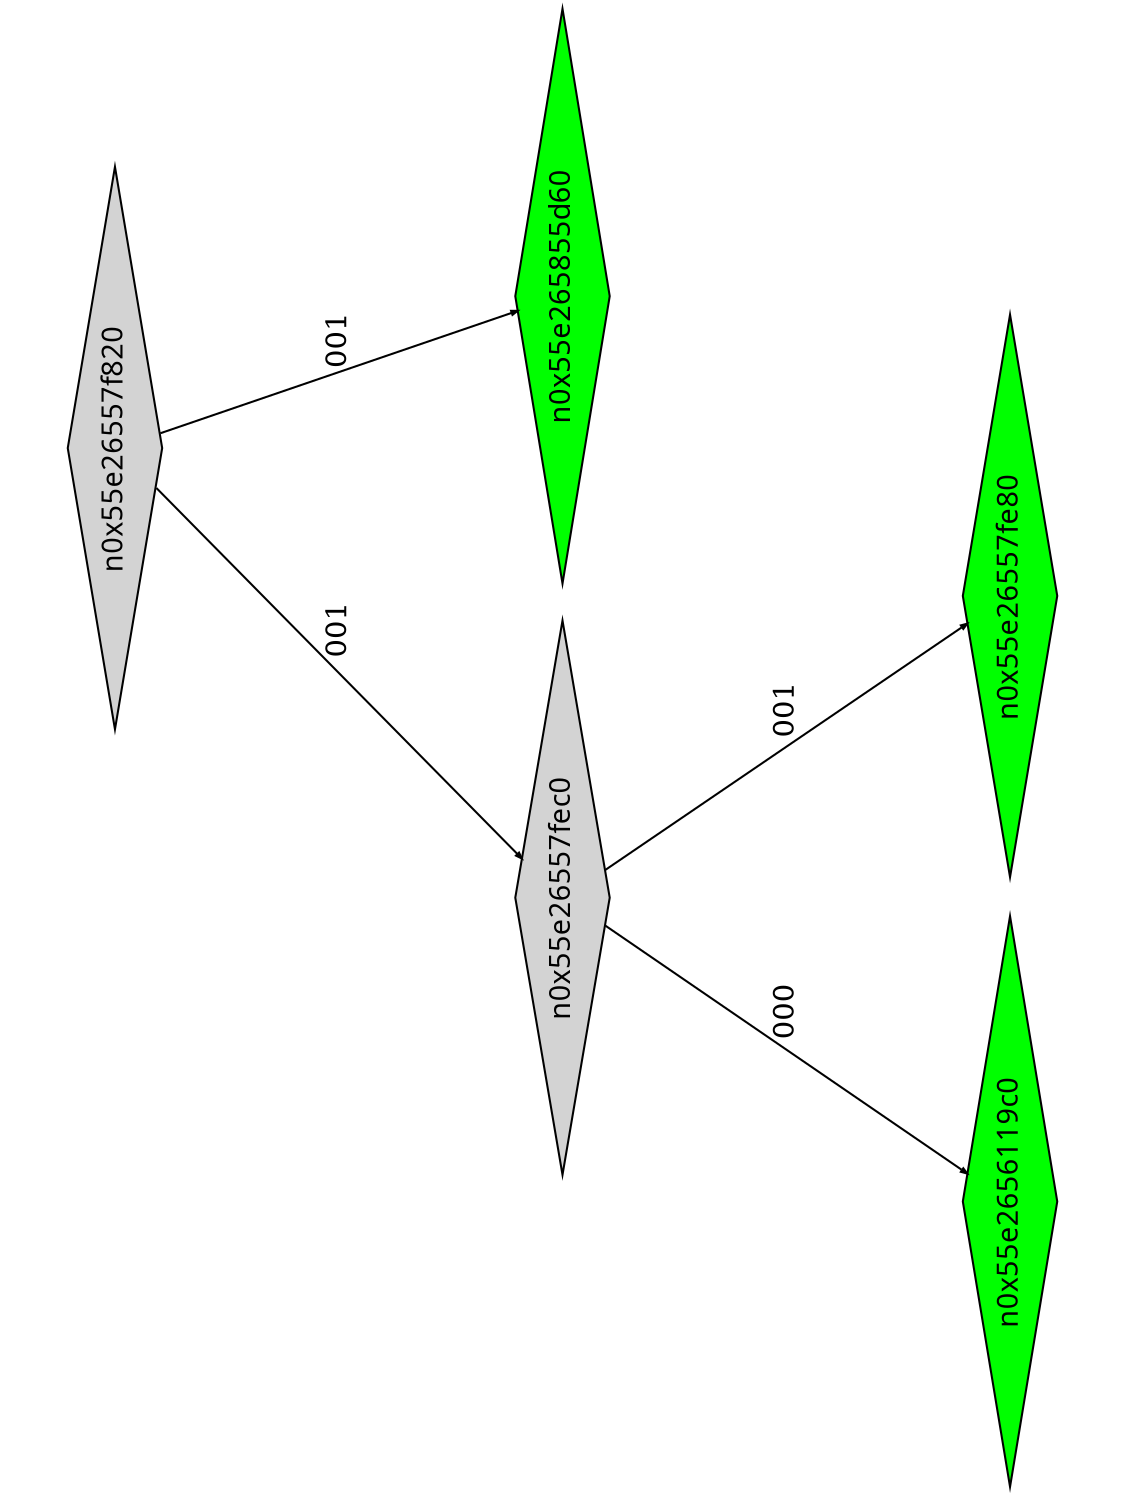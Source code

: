digraph G {
	size="10,7.5";
	ratio=fill;
	rotate=90;
	center = "true";
	node [style="filled",width=.1,height=.1,fontname="Terminus"]
	edge [arrowsize=.3]
	n0x55e26557f820 [shape=diamond];
	n0x55e26557f820 -> n0x55e26557fec0 [label=001];
	n0x55e26557f820 -> n0x55e265855d60 [label=001];
	n0x55e265855d60 [shape=diamond,fillcolor=green];
	n0x55e26557fec0 [shape=diamond];
	n0x55e26557fec0 -> n0x55e2656119c0 [label=000];
	n0x55e26557fec0 -> n0x55e26557fe80 [label=001];
	n0x55e26557fe80 [shape=diamond,fillcolor=green];
	n0x55e2656119c0 [shape=diamond,fillcolor=green];
}
